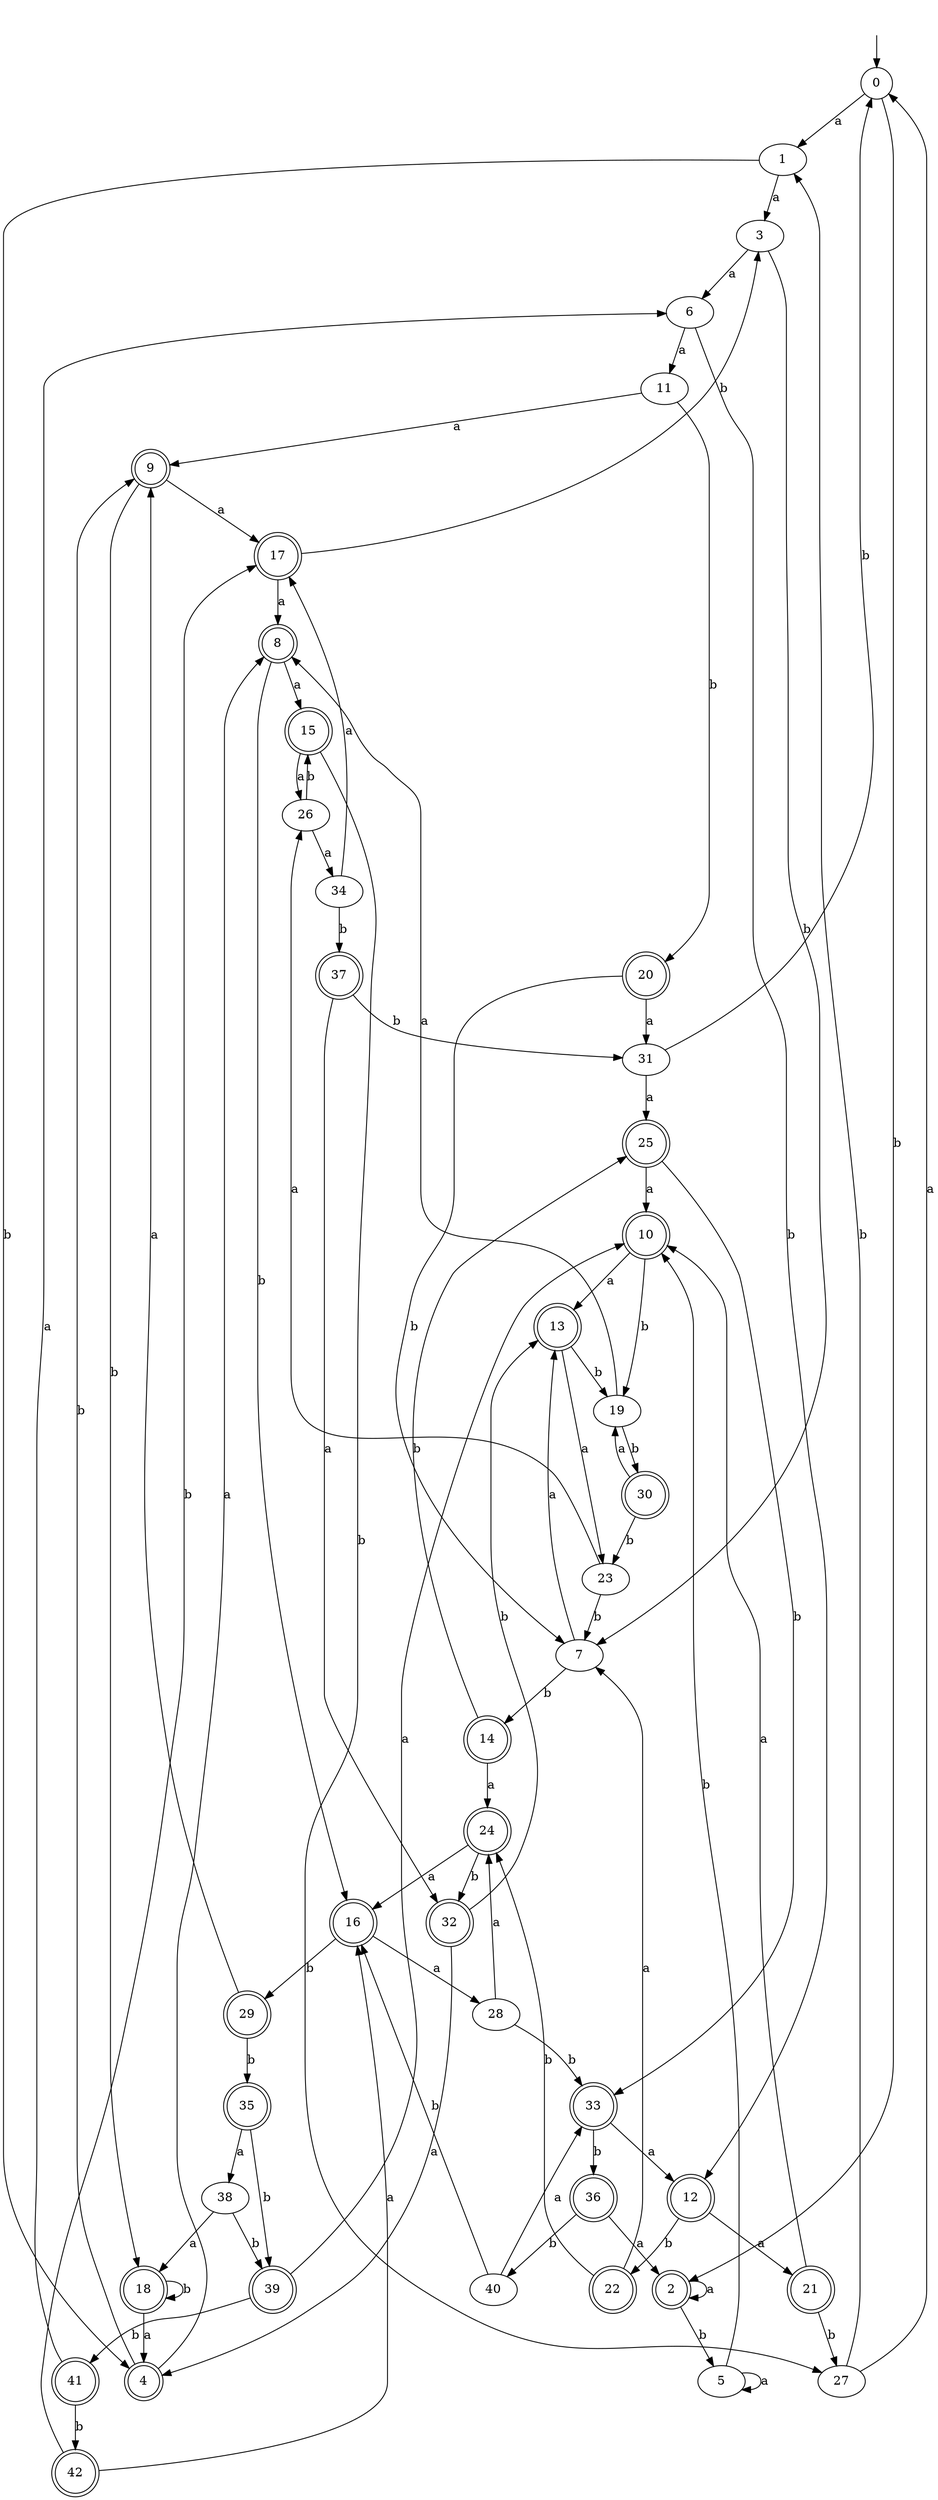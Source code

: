 digraph RandomDFA {
  __start0 [label="", shape=none];
  __start0 -> 0 [label=""];
  0 [shape=circle]
  0 -> 1 [label="a"]
  0 -> 2 [label="b"]
  1
  1 -> 3 [label="a"]
  1 -> 4 [label="b"]
  2 [shape=doublecircle]
  2 -> 2 [label="a"]
  2 -> 5 [label="b"]
  3
  3 -> 6 [label="a"]
  3 -> 7 [label="b"]
  4 [shape=doublecircle]
  4 -> 8 [label="a"]
  4 -> 9 [label="b"]
  5
  5 -> 5 [label="a"]
  5 -> 10 [label="b"]
  6
  6 -> 11 [label="a"]
  6 -> 12 [label="b"]
  7
  7 -> 13 [label="a"]
  7 -> 14 [label="b"]
  8 [shape=doublecircle]
  8 -> 15 [label="a"]
  8 -> 16 [label="b"]
  9 [shape=doublecircle]
  9 -> 17 [label="a"]
  9 -> 18 [label="b"]
  10 [shape=doublecircle]
  10 -> 13 [label="a"]
  10 -> 19 [label="b"]
  11
  11 -> 9 [label="a"]
  11 -> 20 [label="b"]
  12 [shape=doublecircle]
  12 -> 21 [label="a"]
  12 -> 22 [label="b"]
  13 [shape=doublecircle]
  13 -> 23 [label="a"]
  13 -> 19 [label="b"]
  14 [shape=doublecircle]
  14 -> 24 [label="a"]
  14 -> 25 [label="b"]
  15 [shape=doublecircle]
  15 -> 26 [label="a"]
  15 -> 27 [label="b"]
  16 [shape=doublecircle]
  16 -> 28 [label="a"]
  16 -> 29 [label="b"]
  17 [shape=doublecircle]
  17 -> 8 [label="a"]
  17 -> 3 [label="b"]
  18 [shape=doublecircle]
  18 -> 4 [label="a"]
  18 -> 18 [label="b"]
  19
  19 -> 8 [label="a"]
  19 -> 30 [label="b"]
  20 [shape=doublecircle]
  20 -> 31 [label="a"]
  20 -> 7 [label="b"]
  21 [shape=doublecircle]
  21 -> 10 [label="a"]
  21 -> 27 [label="b"]
  22 [shape=doublecircle]
  22 -> 7 [label="a"]
  22 -> 24 [label="b"]
  23
  23 -> 26 [label="a"]
  23 -> 7 [label="b"]
  24 [shape=doublecircle]
  24 -> 16 [label="a"]
  24 -> 32 [label="b"]
  25 [shape=doublecircle]
  25 -> 10 [label="a"]
  25 -> 33 [label="b"]
  26
  26 -> 34 [label="a"]
  26 -> 15 [label="b"]
  27
  27 -> 0 [label="a"]
  27 -> 1 [label="b"]
  28
  28 -> 24 [label="a"]
  28 -> 33 [label="b"]
  29 [shape=doublecircle]
  29 -> 9 [label="a"]
  29 -> 35 [label="b"]
  30 [shape=doublecircle]
  30 -> 19 [label="a"]
  30 -> 23 [label="b"]
  31
  31 -> 25 [label="a"]
  31 -> 0 [label="b"]
  32 [shape=doublecircle]
  32 -> 4 [label="a"]
  32 -> 13 [label="b"]
  33 [shape=doublecircle]
  33 -> 12 [label="a"]
  33 -> 36 [label="b"]
  34
  34 -> 17 [label="a"]
  34 -> 37 [label="b"]
  35 [shape=doublecircle]
  35 -> 38 [label="a"]
  35 -> 39 [label="b"]
  36 [shape=doublecircle]
  36 -> 2 [label="a"]
  36 -> 40 [label="b"]
  37 [shape=doublecircle]
  37 -> 32 [label="a"]
  37 -> 31 [label="b"]
  38
  38 -> 18 [label="a"]
  38 -> 39 [label="b"]
  39 [shape=doublecircle]
  39 -> 10 [label="a"]
  39 -> 41 [label="b"]
  40
  40 -> 33 [label="a"]
  40 -> 16 [label="b"]
  41 [shape=doublecircle]
  41 -> 6 [label="a"]
  41 -> 42 [label="b"]
  42 [shape=doublecircle]
  42 -> 16 [label="a"]
  42 -> 17 [label="b"]
}
